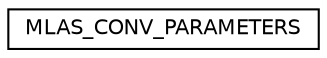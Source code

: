 digraph "Graphical Class Hierarchy"
{
  edge [fontname="Helvetica",fontsize="10",labelfontname="Helvetica",labelfontsize="10"];
  node [fontname="Helvetica",fontsize="10",shape=record];
  rankdir="LR";
  Node0 [label="MLAS_CONV_PARAMETERS",height=0.2,width=0.4,color="black", fillcolor="white", style="filled",URL="$structMLAS__CONV__PARAMETERS.html"];
}
